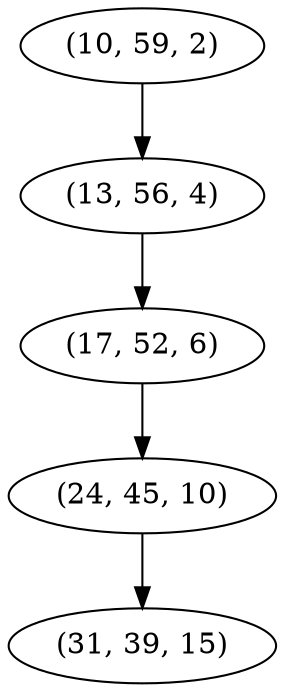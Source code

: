 digraph tree {
    "(10, 59, 2)";
    "(13, 56, 4)";
    "(17, 52, 6)";
    "(24, 45, 10)";
    "(31, 39, 15)";
    "(10, 59, 2)" -> "(13, 56, 4)";
    "(13, 56, 4)" -> "(17, 52, 6)";
    "(17, 52, 6)" -> "(24, 45, 10)";
    "(24, 45, 10)" -> "(31, 39, 15)";
}
